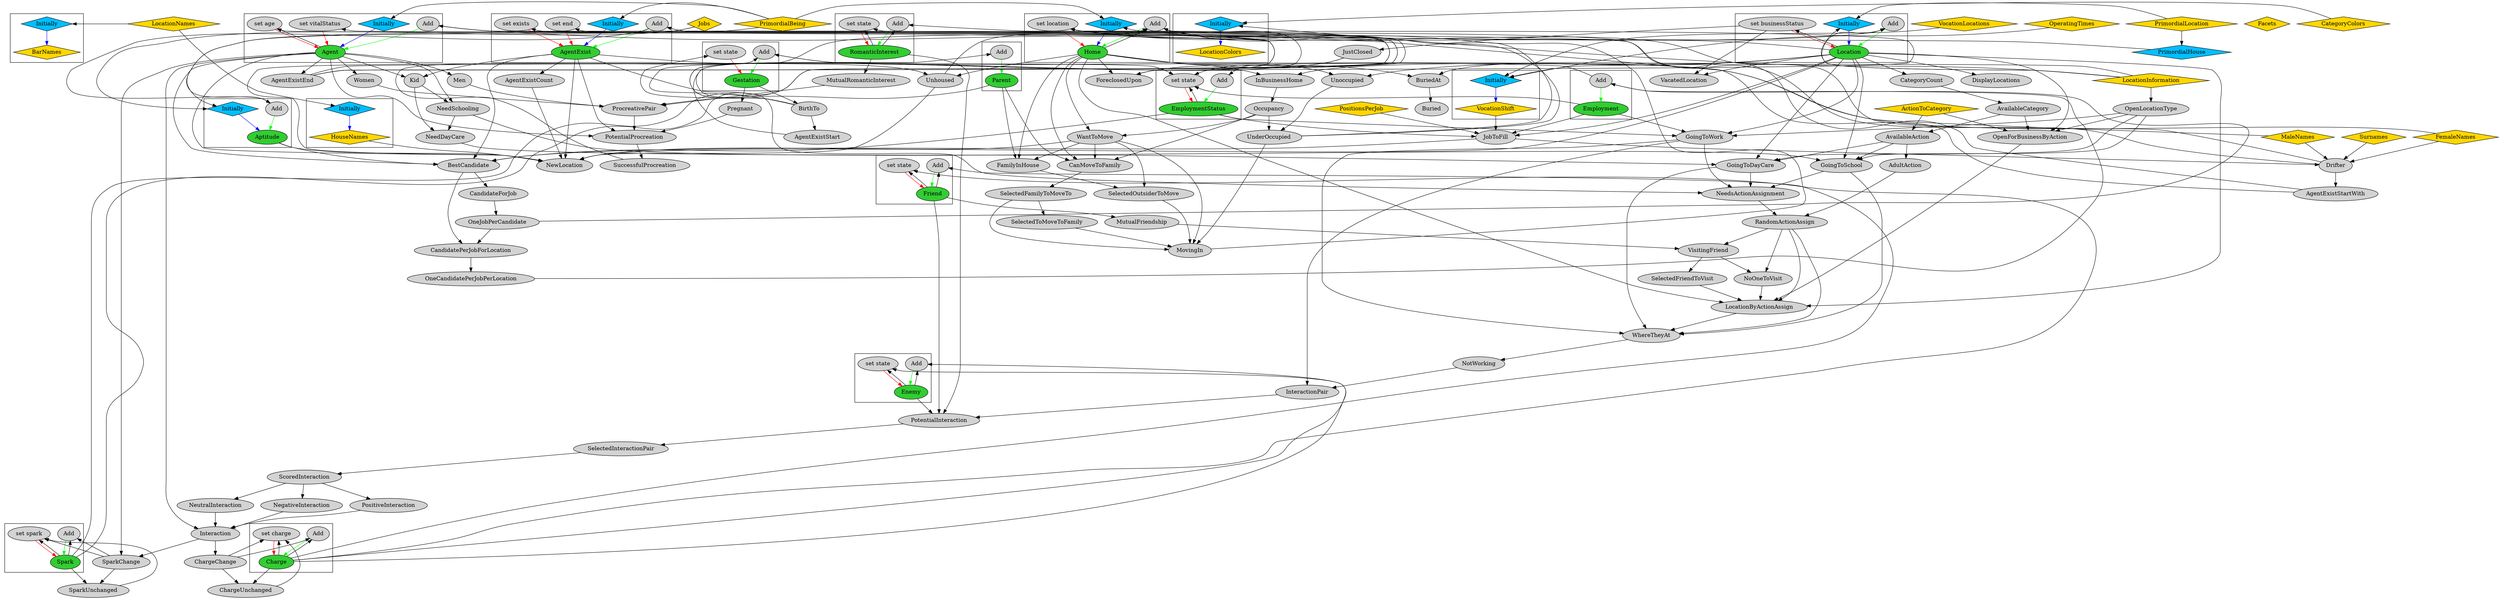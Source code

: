 digraph {
splines=true
node [ style="filled"]
subgraph "cluster_BarNames"{
v4 [ label = "BarNames" fillcolor="gold" shape="diamond"];
v5 [ label = "Initially" fillcolor="deepskyblue" shape="diamond"];
}
subgraph "cluster_HouseNames"{
v6 [ label = "HouseNames" fillcolor="gold" shape="diamond"];
v7 [ label = "Initially" fillcolor="deepskyblue" shape="diamond"];
}
subgraph "cluster_VocationShift"{
v15 [ label = "VocationShift" fillcolor="gold" shape="diamond"];
v16 [ label = "Initially" fillcolor="deepskyblue" shape="diamond"];
}
subgraph "cluster_LocationColors"{
v20 [ label = "LocationColors" fillcolor="gold" shape="diamond"];
v21 [ label = "Initially" fillcolor="deepskyblue" shape="diamond"];
}
subgraph "cluster_Agent"{
v22 [ label = "Agent" fillcolor="limegreen"];
v23 [ label = "Add"];
v133 [ label = "Initially" fillcolor="deepskyblue" shape="diamond"];
v134 [ label = "set vitalStatus"];
v135 [ label = "set age"];
}
subgraph "cluster_AgentExist"{
v61 [ label = "AgentExist" fillcolor="limegreen"];
v62 [ label = "Add"];
v64 [ label = "Initially" fillcolor="deepskyblue" shape="diamond"];
v65 [ label = "set end"];
v67 [ label = "set exists"];
}
subgraph "cluster_Aptitude"{
v79 [ label = "Aptitude" fillcolor="limegreen"];
v80 [ label = "Add"];
v81 [ label = "Initially" fillcolor="deepskyblue" shape="diamond"];
}
subgraph "cluster_Spark"{
v43 [ label = "Spark" fillcolor="limegreen"];
v44 [ label = "Add"];
v108 [ label = "set spark"];
}
subgraph "cluster_Charge"{
v95 [ label = "Charge" fillcolor="limegreen"];
v96 [ label = "Add"];
v98 [ label = "set charge"];
}
subgraph "cluster_Friend"{
v93 [ label = "Friend" fillcolor="limegreen"];
v94 [ label = "Add"];
v100 [ label = "set state"];
}
subgraph "cluster_Enemy"{
v103 [ label = "Enemy" fillcolor="limegreen"];
v104 [ label = "Add"];
v105 [ label = "set state"];
}
subgraph "cluster_RomanticInterest"{
v41 [ label = "RomanticInterest" fillcolor="limegreen"];
v42 [ label = "Add"];
v110 [ label = "set state"];
}
subgraph "cluster_Gestation"{
v34 [ label = "Gestation" fillcolor="limegreen"];
v35 [ label = "Add"];
v115 [ label = "set state"];
}
subgraph "cluster_Parent"{
v113 [ label = "Parent" fillcolor="limegreen"];
v114 [ label = "Add"];
}
subgraph "cluster_Location"{
v27 [ label = "Location" fillcolor="limegreen"];
v28 [ label = "Add"];
v84 [ label = "set businessStatus"];
v132 [ label = "Initially" fillcolor="deepskyblue" shape="diamond"];
}
subgraph "cluster_Home"{
v31 [ label = "Home" fillcolor="limegreen"];
v32 [ label = "Add"];
v121 [ label = "Initially" fillcolor="deepskyblue" shape="diamond"];
v123 [ label = "set location"];
}
subgraph "cluster_EmploymentStatus"{
v71 [ label = "EmploymentStatus" fillcolor="limegreen"];
v72 [ label = "Add"];
v82 [ label = "set state"];
}
subgraph "cluster_Employment"{
v73 [ label = "Add"];
v85 [ label = "Employment" fillcolor="limegreen"];
}
v0 [ label = "FemaleNames" fillcolor="gold" shape="diamond"];
v1 [ label = "MaleNames" fillcolor="gold" shape="diamond"];
v2 [ label = "Surnames" fillcolor="gold" shape="diamond"];
v3 [ label = "LocationNames" fillcolor="gold" shape="diamond"];
v8 [ label = "Facets" fillcolor="gold" shape="diamond"];
v9 [ label = "Jobs" fillcolor="gold" shape="diamond"];
v10 [ label = "PrimordialBeing" fillcolor="gold" shape="diamond"];
v11 [ label = "PrimordialLocation" fillcolor="gold" shape="diamond"];
v12 [ label = "LocationInformation" fillcolor="gold" shape="diamond"];
v13 [ label = "VocationLocations" fillcolor="gold" shape="diamond"];
v14 [ label = "OperatingTimes" fillcolor="gold" shape="diamond"];
v17 [ label = "PositionsPerJob" fillcolor="gold" shape="diamond"];
v18 [ label = "ActionToCategory" fillcolor="gold" shape="diamond"];
v19 [ label = "CategoryColors" fillcolor="gold" shape="diamond"];
v24 [ label = "AgentExistStartWith"];
v25 [ label = "Drifter"];
v26 [ label = "JobToFill"];
v29 [ label = "NewLocation"];
v30 [ label = "WantToMove"];
v33 [ label = "BirthTo"];
v36 [ label = "SuccessfulProcreation"];
v37 [ label = "PotentialProcreation"];
v38 [ label = "Pregnant"];
v39 [ label = "ProcreativePair"];
v40 [ label = "MutualRomanticInterest"];
v45 [ label = "SparkChange"];
v46 [ label = "Interaction"];
v47 [ label = "PositiveInteraction"];
v48 [ label = "ScoredInteraction"];
v49 [ label = "SelectedInteractionPair"];
v50 [ label = "PotentialInteraction"];
v51 [ label = "InteractionPair"];
v52 [ label = "NotWorking"];
v53 [ label = "WhereTheyAt"];
v54 [ label = "GoingToSchool"];
v55 [ label = "AvailableAction"];
v56 [ label = "AvailableCategory"];
v57 [ label = "CategoryCount"];
v58 [ label = "OpenLocationType"];
v59 [ label = "NeedSchooling"];
v60 [ label = "Kid"];
v63 [ label = "AgentExistStart"];
v66 [ label = "AgentExistEnd"];
v68 [ label = "GoingToDayCare"];
v69 [ label = "NeedDayCare"];
v70 [ label = "GoingToWork"];
v74 [ label = "OneCandidatePerJobPerLocation"];
v75 [ label = "CandidatePerJobForLocation"];
v76 [ label = "OneJobPerCandidate"];
v77 [ label = "CandidateForJob"];
v78 [ label = "BestCandidate"];
v83 [ label = "JustClosed"];
v86 [ label = "RandomActionAssign"];
v87 [ label = "AdultAction"];
v88 [ label = "NeedsActionAssignment"];
v89 [ label = "LocationByActionAssign"];
v90 [ label = "NoOneToVisit"];
v91 [ label = "VisitingFriend"];
v92 [ label = "MutualFriendship"];
v97 [ label = "ChargeChange"];
v99 [ label = "ChargeUnchanged"];
v101 [ label = "SelectedFriendToVisit"];
v102 [ label = "OpenForBusinessByAction"];
v106 [ label = "NeutralInteraction"];
v107 [ label = "NegativeInteraction"];
v109 [ label = "SparkUnchanged"];
v111 [ label = "Women"];
v112 [ label = "Men"];
v116 [ label = "UnderOccupied"];
v117 [ label = "Occupancy"];
v118 [ label = "InBusinessHome"];
v119 [ label = "Unoccupied"];
v120 [ label = "Unhoused"];
v122 [ label = "PrimordialHouse" fillcolor="deepskyblue" shape="diamond"];
v124 [ label = "ForeclosedUpon"];
v125 [ label = "MovingIn"];
v126 [ label = "SelectedToMoveToFamily"];
v127 [ label = "SelectedFamilyToMoveTo"];
v128 [ label = "CanMoveToFamily"];
v129 [ label = "SelectedOutsiderToMove"];
v130 [ label = "FamilyInHouse"];
v131 [ label = "AgentExistCount"];
v136 [ label = "VacatedLocation"];
v137 [ label = "DisplayLocations"];
v138 [ label = "BuriedAt"];
v139 [ label = "Buried"];
v5 -> v4 [ color="blue" ]
v3 -> v5 [ constraint="false" ]
v7 -> v6 [ color="blue" ]
v3 -> v7 [ constraint="false" ]
v16 -> v15 [ color="blue" ]
v13 -> v16 [ constraint="false" ]
v12 -> v16 [ constraint="false" ]
v14 -> v16 [ constraint="false" ]
v21 -> v20 [ color="blue" ]
v12 -> v21 [ constraint="false" ]
v19 -> v21 [ constraint="false" ]
v23 -> v22 [ color="green" ]
v24 -> v23 [ constraint="false" ]
v25 -> v24
v2 -> v25
v1 -> v25
v0 -> v25
v26 -> v25
v27 -> v26
v28 -> v27 [ color="green" ]
v29 -> v28 [ constraint="false" ]
v27 -> v29
v30 -> v29
v31 -> v30
v32 -> v31 [ color="green" ]
v33 -> v32 [ constraint="false" ]
v34 -> v33
v35 -> v34 [ color="green" ]
v36 -> v35 [ constraint="false" ]
v37 -> v36
v38 -> v37
v34 -> v38
v39 -> v37
v40 -> v39
v41 -> v40
v42 -> v41 [ color="green" ]
v41 -> v42 [ constraint="false" ]
v43 -> v42 [ constraint="false" ]
v44 -> v43 [ color="green" ]
v43 -> v44 [ constraint="false" ]
v45 -> v44 [ constraint="false" ]
v46 -> v45
v47 -> v46
v48 -> v47
v49 -> v48
v50 -> v49
v51 -> v50
v52 -> v51
v53 -> v52
v54 -> v53
v55 -> v54
v18 -> v55
v56 -> v55
v57 -> v56
v27 -> v57
v58 -> v54
v12 -> v58
v27 -> v54
v59 -> v54
v60 -> v59
v61 -> v60
v62 -> v61 [ color="green" ]
v63 -> v62 [ constraint="false" ]
v33 -> v63
v24 -> v62 [ constraint="false" ]
v64 -> v61 [ color="blue" ]
v10 -> v64 [ constraint="false" ]
v65 -> v61 [ color="red" ]
v66 -> v65 [ constraint="false" ]
v22 -> v66
v67 -> v61 [ color="red" ]
v66 -> v67 [ constraint="false" ]
v22 -> v60
v22 -> v59
v68 -> v53
v55 -> v68
v58 -> v68
v27 -> v68
v69 -> v68
v59 -> v69
v60 -> v69
v70 -> v53
v58 -> v70
v27 -> v70
v71 -> v70
v72 -> v71 [ color="green" ]
v73 -> v72 [ constraint="false" ]
v74 -> v73 [ constraint="false" ]
v75 -> v74
v76 -> v75
v77 -> v76
v78 -> v77
v26 -> v78
v61 -> v78
v71 -> v78
v22 -> v78
v79 -> v78
v80 -> v79 [ color="green" ]
v62 -> v80 [ constraint="false" ]
v9 -> v80 [ constraint="false" ]
v81 -> v79 [ color="blue" ]
v10 -> v81 [ constraint="false" ]
v9 -> v81 [ constraint="false" ]
v78 -> v75
v76 -> v73 [ constraint="false" ]
v82 -> v71 [ color="red" ]
v66 -> v82 [ constraint="false" ]
v71 -> v82 [ constraint="false" ]
v83 -> v82 [ constraint="false" ]
v84 -> v83
v27 -> v84 [ constraint="false" ]
v85 -> v82 [ constraint="false" ]
v73 -> v85 [ color="green" ]
v85 -> v70
v86 -> v53
v87 -> v86
v55 -> v87
v88 -> v86
v70 -> v88
v68 -> v88
v54 -> v88
v61 -> v88
v89 -> v53
v86 -> v89
v31 -> v89
v90 -> v89
v91 -> v90
v86 -> v91
v92 -> v91
v93 -> v92
v94 -> v93 [ color="green" ]
v93 -> v94 [ constraint="false" ]
v95 -> v94 [ constraint="false" ]
v96 -> v95 [ color="green" ]
v95 -> v96 [ constraint="false" ]
v97 -> v96 [ constraint="false" ]
v46 -> v97
v98 -> v95 [ color="red" ]
v97 -> v98 [ constraint="false" ]
v95 -> v98 [ constraint="false" ]
v99 -> v98 [ constraint="false" ]
v97 -> v99
v95 -> v99
v100 -> v93 [ color="red" ]
v95 -> v100 [ constraint="false" ]
v93 -> v100 [ constraint="false" ]
v86 -> v90
v101 -> v89
v91 -> v101
v102 -> v89
v18 -> v102
v56 -> v102
v58 -> v102
v27 -> v102
v27 -> v89
v70 -> v51
v93 -> v50
v41 -> v50
v103 -> v50
v104 -> v103 [ color="green" ]
v103 -> v104 [ constraint="false" ]
v95 -> v104 [ constraint="false" ]
v105 -> v103 [ color="red" ]
v95 -> v105 [ constraint="false" ]
v103 -> v105 [ constraint="false" ]
v22 -> v46
v106 -> v46
v48 -> v106
v107 -> v46
v48 -> v107
v22 -> v45
v108 -> v43 [ color="red" ]
v45 -> v108 [ constraint="false" ]
v43 -> v108 [ constraint="false" ]
v109 -> v108 [ constraint="false" ]
v45 -> v109
v43 -> v109
v110 -> v41 [ color="red" ]
v43 -> v110 [ constraint="false" ]
v41 -> v110 [ constraint="false" ]
v111 -> v39
v22 -> v111
v112 -> v39
v22 -> v112
v113 -> v39
v114 -> v113 [ color="green" ]
v33 -> v114 [ constraint="false" ]
v22 -> v37
v61 -> v37
v1 -> v35 [ constraint="false" ]
v0 -> v35 [ constraint="false" ]
v115 -> v34 [ color="red" ]
v33 -> v115 [ constraint="false" ]
v31 -> v32 [ constraint="false" ]
v116 -> v32 [ constraint="false" ]
v117 -> v116
v118 -> v117
v27 -> v118
v31 -> v118
v119 -> v116
v31 -> v119
v27 -> v119
v25 -> v32 [ constraint="false" ]
v120 -> v32 [ constraint="false" ]
v31 -> v120
v61 -> v120
v121 -> v31 [ color="blue" ]
v122 -> v121 [ constraint="false" ]
v11 -> v122
v10 -> v121 [ constraint="false" ]
v123 -> v31 [ color="red" ]
v66 -> v123 [ constraint="false" ]
v27 -> v123 [ constraint="false" ]
v116 -> v123 [ constraint="false" ]
v124 -> v123 [ constraint="false" ]
v31 -> v124
v83 -> v124
v125 -> v123 [ constraint="false" ]
v126 -> v125
v127 -> v126
v128 -> v127
v113 -> v128
v30 -> v128
v31 -> v128
v117 -> v128
v127 -> v125
v129 -> v125
v130 -> v129
v113 -> v130
v30 -> v130
v31 -> v130
v30 -> v129
v116 -> v125
v30 -> v125
v117 -> v30
v6 -> v29
v120 -> v29
v79 -> v29
v22 -> v29
v61 -> v29
v131 -> v29
v61 -> v131
v12 -> v28 [ constraint="false" ]
v132 -> v27 [ color="blue" ]
v11 -> v132 [ constraint="false" ]
v12 -> v132 [ constraint="false" ]
v84 -> v27 [ color="red" ]
v15 -> v26
v17 -> v26
v85 -> v26
v71 -> v26
v25 -> v23 [ constraint="false" ]
v33 -> v23 [ constraint="false" ]
v133 -> v22 [ color="blue" ]
v10 -> v133 [ constraint="false" ]
v134 -> v22 [ color="red" ]
v66 -> v134 [ constraint="false" ]
v135 -> v22 [ color="red" ]
v33 -> v135 [ constraint="false" ]
v22 -> v135 [ constraint="false" ]
v84 -> v136
v27 -> v136
v27 -> v137
v27 -> v138
v31 -> v138
v138 -> v139
}
